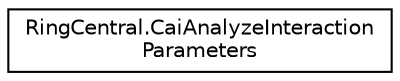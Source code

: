 digraph "Graphical Class Hierarchy"
{
 // LATEX_PDF_SIZE
  edge [fontname="Helvetica",fontsize="10",labelfontname="Helvetica",labelfontsize="10"];
  node [fontname="Helvetica",fontsize="10",shape=record];
  rankdir="LR";
  Node0 [label="RingCentral.CaiAnalyzeInteraction\lParameters",height=0.2,width=0.4,color="black", fillcolor="white", style="filled",URL="$classRingCentral_1_1CaiAnalyzeInteractionParameters.html",tooltip="Query parameters for operation caiAnalyzeInteraction"];
}
